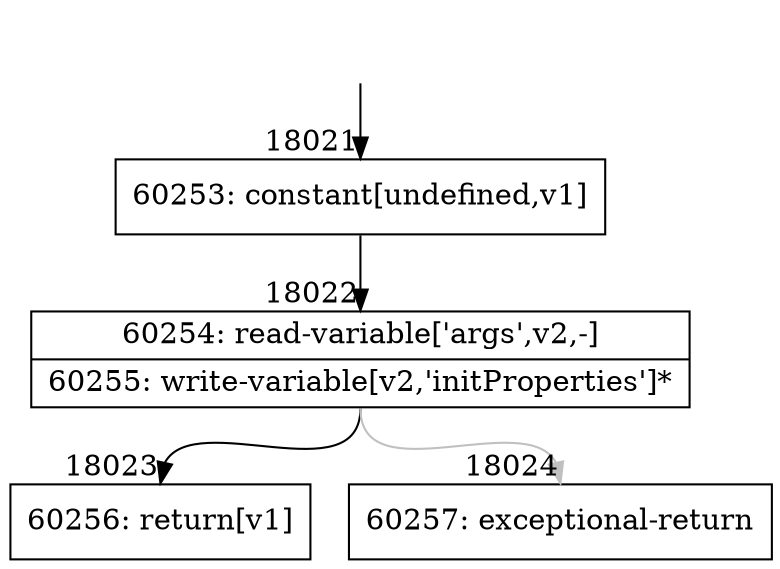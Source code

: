 digraph {
rankdir="TD"
BB_entry1548[shape=none,label=""];
BB_entry1548 -> BB18021 [tailport=s, headport=n, headlabel="    18021"]
BB18021 [shape=record label="{60253: constant[undefined,v1]}" ] 
BB18021 -> BB18022 [tailport=s, headport=n, headlabel="      18022"]
BB18022 [shape=record label="{60254: read-variable['args',v2,-]|60255: write-variable[v2,'initProperties']*}" ] 
BB18022 -> BB18023 [tailport=s, headport=n, headlabel="      18023"]
BB18022 -> BB18024 [tailport=s, headport=n, color=gray, headlabel="      18024"]
BB18023 [shape=record label="{60256: return[v1]}" ] 
BB18024 [shape=record label="{60257: exceptional-return}" ] 
//#$~ 33746
}

